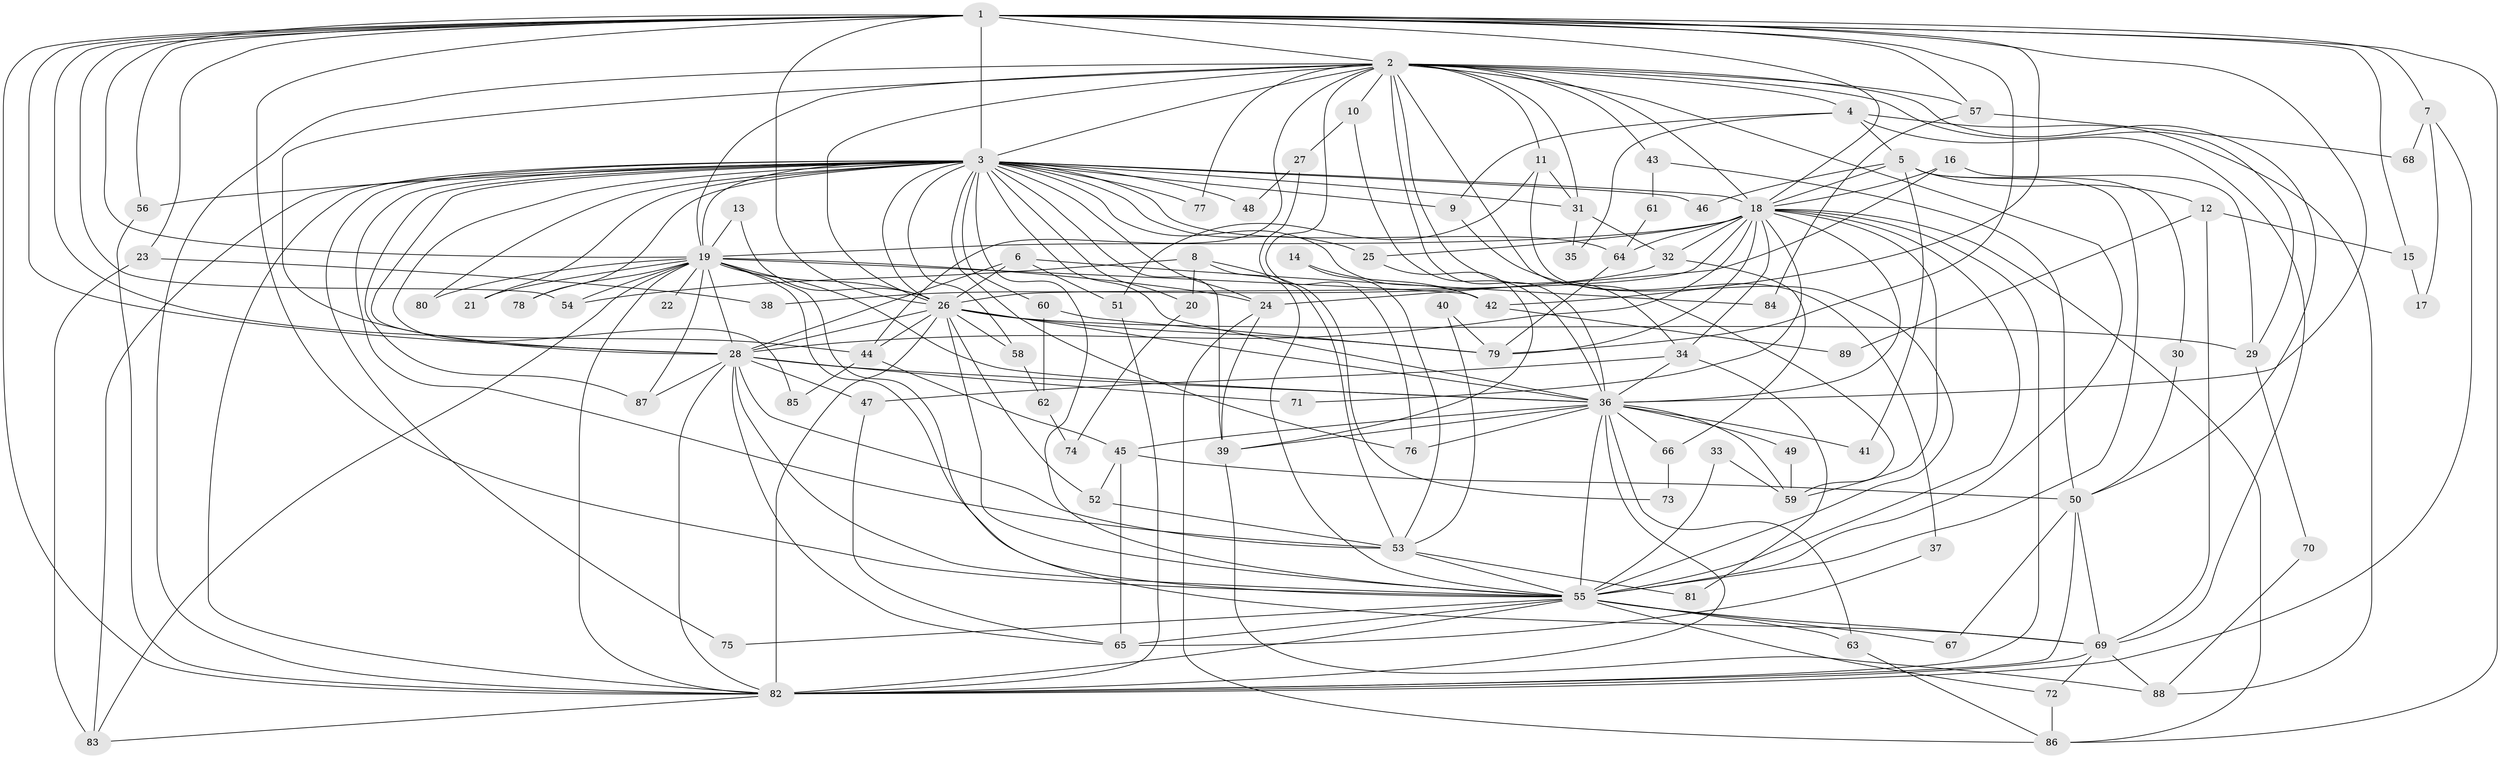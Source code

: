 // original degree distribution, {20: 0.007874015748031496, 19: 0.007874015748031496, 16: 0.015748031496062992, 25: 0.007874015748031496, 23: 0.007874015748031496, 22: 0.015748031496062992, 18: 0.007874015748031496, 35: 0.007874015748031496, 8: 0.015748031496062992, 6: 0.023622047244094488, 7: 0.015748031496062992, 2: 0.5196850393700787, 4: 0.07874015748031496, 3: 0.1889763779527559, 5: 0.07874015748031496}
// Generated by graph-tools (version 1.1) at 2025/36/03/04/25 23:36:16]
// undirected, 89 vertices, 229 edges
graph export_dot {
  node [color=gray90,style=filled];
  1;
  2;
  3;
  4;
  5;
  6;
  7;
  8;
  9;
  10;
  11;
  12;
  13;
  14;
  15;
  16;
  17;
  18;
  19;
  20;
  21;
  22;
  23;
  24;
  25;
  26;
  27;
  28;
  29;
  30;
  31;
  32;
  33;
  34;
  35;
  36;
  37;
  38;
  39;
  40;
  41;
  42;
  43;
  44;
  45;
  46;
  47;
  48;
  49;
  50;
  51;
  52;
  53;
  54;
  55;
  56;
  57;
  58;
  59;
  60;
  61;
  62;
  63;
  64;
  65;
  66;
  67;
  68;
  69;
  70;
  71;
  72;
  73;
  74;
  75;
  76;
  77;
  78;
  79;
  80;
  81;
  82;
  83;
  84;
  85;
  86;
  87;
  88;
  89;
  1 -- 2 [weight=1.0];
  1 -- 3 [weight=1.0];
  1 -- 7 [weight=1.0];
  1 -- 15 [weight=1.0];
  1 -- 18 [weight=1.0];
  1 -- 19 [weight=1.0];
  1 -- 23 [weight=1.0];
  1 -- 26 [weight=1.0];
  1 -- 28 [weight=1.0];
  1 -- 36 [weight=1.0];
  1 -- 42 [weight=1.0];
  1 -- 44 [weight=1.0];
  1 -- 54 [weight=1.0];
  1 -- 55 [weight=1.0];
  1 -- 56 [weight=1.0];
  1 -- 57 [weight=1.0];
  1 -- 79 [weight=1.0];
  1 -- 82 [weight=1.0];
  1 -- 86 [weight=1.0];
  2 -- 3 [weight=1.0];
  2 -- 4 [weight=1.0];
  2 -- 10 [weight=1.0];
  2 -- 11 [weight=1.0];
  2 -- 18 [weight=1.0];
  2 -- 19 [weight=1.0];
  2 -- 26 [weight=2.0];
  2 -- 28 [weight=1.0];
  2 -- 29 [weight=1.0];
  2 -- 31 [weight=1.0];
  2 -- 34 [weight=1.0];
  2 -- 36 [weight=1.0];
  2 -- 43 [weight=1.0];
  2 -- 44 [weight=1.0];
  2 -- 50 [weight=1.0];
  2 -- 55 [weight=2.0];
  2 -- 57 [weight=1.0];
  2 -- 59 [weight=1.0];
  2 -- 76 [weight=1.0];
  2 -- 77 [weight=2.0];
  2 -- 82 [weight=1.0];
  3 -- 9 [weight=1.0];
  3 -- 18 [weight=2.0];
  3 -- 19 [weight=1.0];
  3 -- 20 [weight=1.0];
  3 -- 21 [weight=1.0];
  3 -- 24 [weight=1.0];
  3 -- 25 [weight=1.0];
  3 -- 26 [weight=1.0];
  3 -- 28 [weight=1.0];
  3 -- 31 [weight=1.0];
  3 -- 36 [weight=1.0];
  3 -- 39 [weight=1.0];
  3 -- 42 [weight=1.0];
  3 -- 46 [weight=1.0];
  3 -- 48 [weight=2.0];
  3 -- 53 [weight=1.0];
  3 -- 55 [weight=1.0];
  3 -- 56 [weight=1.0];
  3 -- 58 [weight=1.0];
  3 -- 60 [weight=1.0];
  3 -- 64 [weight=1.0];
  3 -- 75 [weight=1.0];
  3 -- 76 [weight=1.0];
  3 -- 77 [weight=1.0];
  3 -- 78 [weight=1.0];
  3 -- 80 [weight=1.0];
  3 -- 82 [weight=1.0];
  3 -- 83 [weight=1.0];
  3 -- 85 [weight=1.0];
  3 -- 87 [weight=1.0];
  4 -- 5 [weight=1.0];
  4 -- 9 [weight=1.0];
  4 -- 35 [weight=1.0];
  4 -- 69 [weight=1.0];
  4 -- 88 [weight=1.0];
  5 -- 12 [weight=1.0];
  5 -- 18 [weight=1.0];
  5 -- 30 [weight=1.0];
  5 -- 41 [weight=1.0];
  5 -- 46 [weight=1.0];
  5 -- 55 [weight=1.0];
  6 -- 26 [weight=1.0];
  6 -- 28 [weight=1.0];
  6 -- 51 [weight=1.0];
  6 -- 84 [weight=1.0];
  7 -- 17 [weight=1.0];
  7 -- 68 [weight=1.0];
  7 -- 82 [weight=1.0];
  8 -- 20 [weight=1.0];
  8 -- 54 [weight=1.0];
  8 -- 55 [weight=1.0];
  8 -- 73 [weight=1.0];
  9 -- 37 [weight=1.0];
  10 -- 27 [weight=1.0];
  10 -- 36 [weight=1.0];
  11 -- 31 [weight=1.0];
  11 -- 51 [weight=1.0];
  11 -- 55 [weight=1.0];
  12 -- 15 [weight=1.0];
  12 -- 69 [weight=1.0];
  12 -- 89 [weight=1.0];
  13 -- 19 [weight=1.0];
  13 -- 26 [weight=1.0];
  14 -- 42 [weight=1.0];
  14 -- 53 [weight=1.0];
  15 -- 17 [weight=1.0];
  16 -- 18 [weight=1.0];
  16 -- 24 [weight=1.0];
  16 -- 29 [weight=1.0];
  18 -- 19 [weight=2.0];
  18 -- 25 [weight=1.0];
  18 -- 26 [weight=1.0];
  18 -- 28 [weight=2.0];
  18 -- 32 [weight=1.0];
  18 -- 34 [weight=1.0];
  18 -- 36 [weight=2.0];
  18 -- 55 [weight=1.0];
  18 -- 59 [weight=1.0];
  18 -- 64 [weight=1.0];
  18 -- 71 [weight=1.0];
  18 -- 79 [weight=1.0];
  18 -- 82 [weight=1.0];
  18 -- 86 [weight=1.0];
  19 -- 21 [weight=1.0];
  19 -- 22 [weight=1.0];
  19 -- 24 [weight=1.0];
  19 -- 26 [weight=1.0];
  19 -- 28 [weight=1.0];
  19 -- 36 [weight=1.0];
  19 -- 42 [weight=1.0];
  19 -- 54 [weight=1.0];
  19 -- 55 [weight=1.0];
  19 -- 69 [weight=1.0];
  19 -- 78 [weight=1.0];
  19 -- 80 [weight=1.0];
  19 -- 82 [weight=1.0];
  19 -- 83 [weight=1.0];
  19 -- 87 [weight=1.0];
  20 -- 74 [weight=1.0];
  23 -- 38 [weight=1.0];
  23 -- 83 [weight=1.0];
  24 -- 39 [weight=1.0];
  24 -- 86 [weight=1.0];
  25 -- 39 [weight=1.0];
  26 -- 28 [weight=1.0];
  26 -- 29 [weight=1.0];
  26 -- 36 [weight=1.0];
  26 -- 44 [weight=1.0];
  26 -- 52 [weight=1.0];
  26 -- 55 [weight=1.0];
  26 -- 58 [weight=1.0];
  26 -- 79 [weight=1.0];
  26 -- 82 [weight=2.0];
  27 -- 48 [weight=1.0];
  27 -- 53 [weight=1.0];
  28 -- 36 [weight=1.0];
  28 -- 47 [weight=1.0];
  28 -- 53 [weight=1.0];
  28 -- 55 [weight=1.0];
  28 -- 65 [weight=1.0];
  28 -- 71 [weight=1.0];
  28 -- 82 [weight=1.0];
  28 -- 87 [weight=1.0];
  29 -- 70 [weight=1.0];
  30 -- 50 [weight=1.0];
  31 -- 32 [weight=1.0];
  31 -- 35 [weight=1.0];
  32 -- 38 [weight=1.0];
  32 -- 66 [weight=1.0];
  33 -- 55 [weight=1.0];
  33 -- 59 [weight=1.0];
  34 -- 36 [weight=1.0];
  34 -- 47 [weight=1.0];
  34 -- 81 [weight=1.0];
  36 -- 39 [weight=1.0];
  36 -- 41 [weight=1.0];
  36 -- 45 [weight=1.0];
  36 -- 49 [weight=1.0];
  36 -- 55 [weight=1.0];
  36 -- 59 [weight=1.0];
  36 -- 63 [weight=1.0];
  36 -- 66 [weight=1.0];
  36 -- 76 [weight=1.0];
  36 -- 82 [weight=1.0];
  37 -- 65 [weight=1.0];
  39 -- 88 [weight=1.0];
  40 -- 53 [weight=1.0];
  40 -- 79 [weight=1.0];
  42 -- 89 [weight=1.0];
  43 -- 50 [weight=1.0];
  43 -- 61 [weight=1.0];
  44 -- 45 [weight=1.0];
  44 -- 85 [weight=1.0];
  45 -- 50 [weight=1.0];
  45 -- 52 [weight=1.0];
  45 -- 65 [weight=1.0];
  47 -- 65 [weight=1.0];
  49 -- 59 [weight=1.0];
  50 -- 67 [weight=1.0];
  50 -- 69 [weight=1.0];
  50 -- 82 [weight=1.0];
  51 -- 82 [weight=1.0];
  52 -- 53 [weight=1.0];
  53 -- 55 [weight=1.0];
  53 -- 81 [weight=1.0];
  55 -- 63 [weight=1.0];
  55 -- 65 [weight=1.0];
  55 -- 67 [weight=1.0];
  55 -- 69 [weight=1.0];
  55 -- 72 [weight=1.0];
  55 -- 75 [weight=1.0];
  55 -- 82 [weight=1.0];
  56 -- 82 [weight=1.0];
  57 -- 68 [weight=1.0];
  57 -- 84 [weight=1.0];
  58 -- 62 [weight=1.0];
  60 -- 62 [weight=1.0];
  60 -- 79 [weight=1.0];
  61 -- 64 [weight=1.0];
  62 -- 74 [weight=1.0];
  63 -- 86 [weight=1.0];
  64 -- 79 [weight=1.0];
  66 -- 73 [weight=1.0];
  69 -- 72 [weight=1.0];
  69 -- 82 [weight=1.0];
  69 -- 88 [weight=1.0];
  70 -- 88 [weight=1.0];
  72 -- 86 [weight=1.0];
  82 -- 83 [weight=1.0];
}
